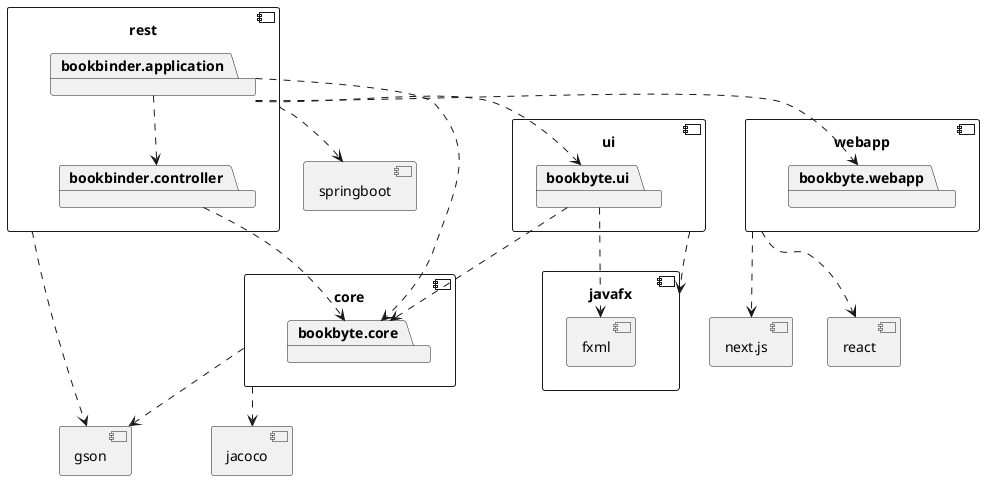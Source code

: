 @startuml architecture

component core {
	package bookbyte.core
}

component jacoco {
}

component gson {
}

core ..> gson
core ..> jacoco

component ui {
	package bookbyte.ui
}

bookbyte.ui ..> bookbyte.core

component javafx {
	component fxml {
	}
}

ui ..> javafx
bookbyte.ui ..> fxml

component rest{
	package bookbinder.controller
	package bookbinder.application
}

component springboot{
}
bookbinder.application ..> bookbinder.controller
bookbinder.application ..> bookbyte.core
bookbinder.application ..> bookbyte.ui
bookbinder.controller ..> bookbyte.core
rest ..> gson
rest ..> springboot

component webapp{
	package bookbyte.webapp
}

component react{
}

component next.js{
}

bookbinder.application ..> bookbyte.webapp
webapp ..> react
webapp ..> next.js
@enduml
